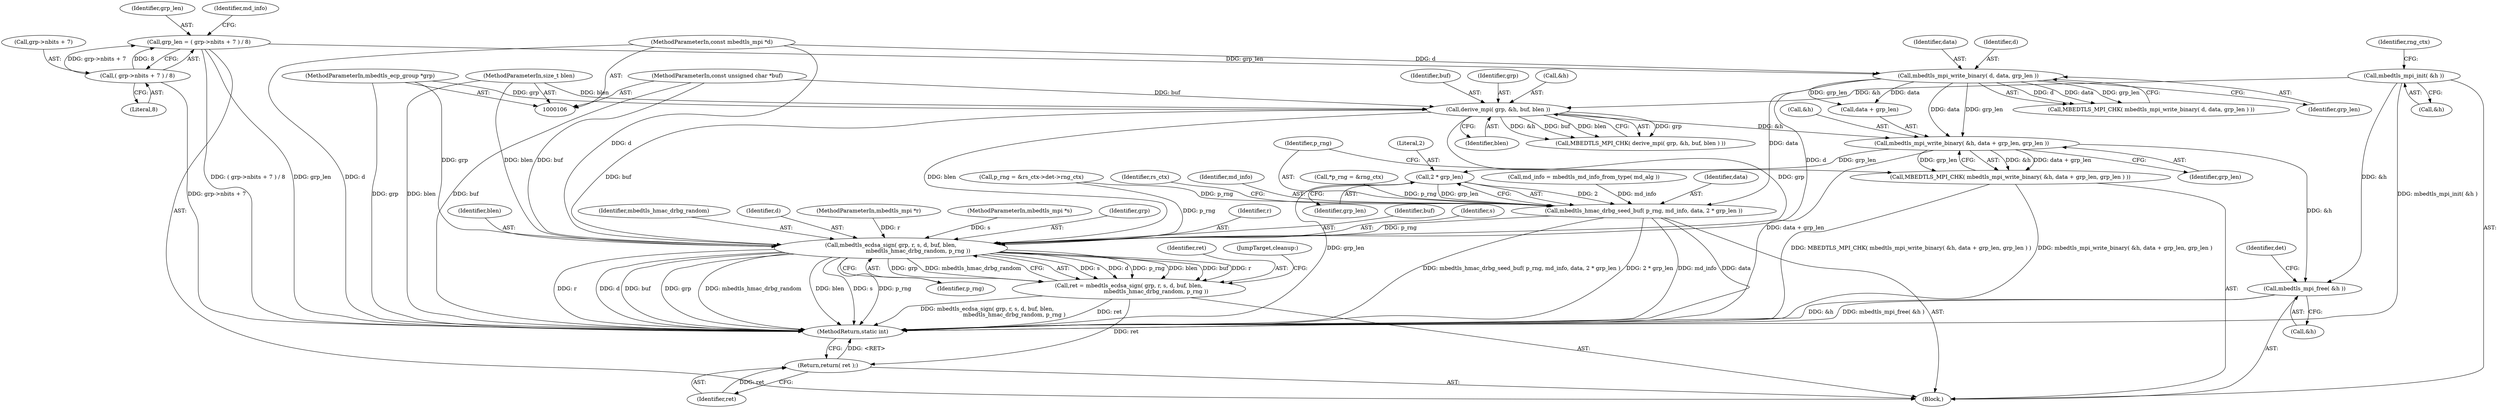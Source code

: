 digraph "0_mbedtls_33f66ba6fd234114aa37f0209dac031bb2870a9b@API" {
"1000196" [label="(Call,mbedtls_mpi_write_binary( &h, data + grp_len, grp_len ))"];
"1000189" [label="(Call,derive_mpi( grp, &h, buf, blen ))"];
"1000107" [label="(MethodParameterIn,mbedtls_ecp_group *grp)"];
"1000147" [label="(Call,mbedtls_mpi_init( &h ))"];
"1000111" [label="(MethodParameterIn,const unsigned char *buf)"];
"1000112" [label="(MethodParameterIn,size_t blen)"];
"1000184" [label="(Call,mbedtls_mpi_write_binary( d, data, grp_len ))"];
"1000110" [label="(MethodParameterIn,const mbedtls_mpi *d)"];
"1000127" [label="(Call,grp_len = ( grp->nbits + 7 ) / 8)"];
"1000129" [label="(Call,( grp->nbits + 7 ) / 8)"];
"1000195" [label="(Call,MBEDTLS_MPI_CHK( mbedtls_mpi_write_binary( &h, data + grp_len, grp_len ) ))"];
"1000207" [label="(Call,2 * grp_len)"];
"1000203" [label="(Call,mbedtls_hmac_drbg_seed_buf( p_rng, md_info, data, 2 * grp_len ))"];
"1000230" [label="(Call,mbedtls_ecdsa_sign( grp, r, s, d, buf, blen,\n                               mbedtls_hmac_drbg_random, p_rng ))"];
"1000228" [label="(Call,ret = mbedtls_ecdsa_sign( grp, r, s, d, buf, blen,\n                               mbedtls_hmac_drbg_random, p_rng ))"];
"1000248" [label="(Return,return( ret );)"];
"1000243" [label="(Call,mbedtls_mpi_free( &h ))"];
"1000187" [label="(Identifier,grp_len)"];
"1000249" [label="(Identifier,ret)"];
"1000130" [label="(Call,grp->nbits + 7)"];
"1000203" [label="(Call,mbedtls_hmac_drbg_seed_buf( p_rng, md_info, data, 2 * grp_len ))"];
"1000185" [label="(Identifier,d)"];
"1000140" [label="(Call,md_info = mbedtls_md_info_from_type( md_alg ))"];
"1000232" [label="(Identifier,r)"];
"1000209" [label="(Identifier,grp_len)"];
"1000193" [label="(Identifier,buf)"];
"1000183" [label="(Call,MBEDTLS_MPI_CHK( mbedtls_mpi_write_binary( d, data, grp_len ) ))"];
"1000186" [label="(Identifier,data)"];
"1000235" [label="(Identifier,buf)"];
"1000189" [label="(Call,derive_mpi( grp, &h, buf, blen ))"];
"1000233" [label="(Identifier,s)"];
"1000236" [label="(Identifier,blen)"];
"1000237" [label="(Identifier,mbedtls_hmac_drbg_random)"];
"1000234" [label="(Identifier,d)"];
"1000244" [label="(Call,&h)"];
"1000199" [label="(Call,data + grp_len)"];
"1000206" [label="(Identifier,data)"];
"1000197" [label="(Call,&h)"];
"1000247" [label="(Identifier,det)"];
"1000248" [label="(Return,return( ret );)"];
"1000204" [label="(Identifier,p_rng)"];
"1000250" [label="(MethodReturn,static int)"];
"1000147" [label="(Call,mbedtls_mpi_init( &h ))"];
"1000152" [label="(Identifier,rng_ctx)"];
"1000230" [label="(Call,mbedtls_ecdsa_sign( grp, r, s, d, buf, blen,\n                               mbedtls_hmac_drbg_random, p_rng ))"];
"1000166" [label="(Call,p_rng = &rs_ctx->det->rng_ctx)"];
"1000243" [label="(Call,mbedtls_mpi_free( &h ))"];
"1000127" [label="(Call,grp_len = ( grp->nbits + 7 ) / 8)"];
"1000190" [label="(Identifier,grp)"];
"1000194" [label="(Identifier,blen)"];
"1000148" [label="(Call,&h)"];
"1000184" [label="(Call,mbedtls_mpi_write_binary( d, data, grp_len ))"];
"1000111" [label="(MethodParameterIn,const unsigned char *buf)"];
"1000117" [label="(Block,)"];
"1000195" [label="(Call,MBEDTLS_MPI_CHK( mbedtls_mpi_write_binary( &h, data + grp_len, grp_len ) ))"];
"1000135" [label="(Literal,8)"];
"1000196" [label="(Call,mbedtls_mpi_write_binary( &h, data + grp_len, grp_len ))"];
"1000108" [label="(MethodParameterIn,mbedtls_mpi *r)"];
"1000208" [label="(Literal,2)"];
"1000109" [label="(MethodParameterIn,mbedtls_mpi *s)"];
"1000128" [label="(Identifier,grp_len)"];
"1000229" [label="(Identifier,ret)"];
"1000188" [label="(Call,MBEDTLS_MPI_CHK( derive_mpi( grp, &h, buf, blen ) ))"];
"1000112" [label="(MethodParameterIn,size_t blen)"];
"1000238" [label="(Identifier,p_rng)"];
"1000191" [label="(Call,&h)"];
"1000231" [label="(Identifier,grp)"];
"1000213" [label="(Identifier,rs_ctx)"];
"1000207" [label="(Call,2 * grp_len)"];
"1000239" [label="(JumpTarget,cleanup:)"];
"1000110" [label="(MethodParameterIn,const mbedtls_mpi *d)"];
"1000205" [label="(Identifier,md_info)"];
"1000141" [label="(Identifier,md_info)"];
"1000107" [label="(MethodParameterIn,mbedtls_ecp_group *grp)"];
"1000202" [label="(Identifier,grp_len)"];
"1000129" [label="(Call,( grp->nbits + 7 ) / 8)"];
"1000121" [label="(Call,*p_rng = &rng_ctx)"];
"1000228" [label="(Call,ret = mbedtls_ecdsa_sign( grp, r, s, d, buf, blen,\n                               mbedtls_hmac_drbg_random, p_rng ))"];
"1000196" -> "1000195"  [label="AST: "];
"1000196" -> "1000202"  [label="CFG: "];
"1000197" -> "1000196"  [label="AST: "];
"1000199" -> "1000196"  [label="AST: "];
"1000202" -> "1000196"  [label="AST: "];
"1000195" -> "1000196"  [label="CFG: "];
"1000196" -> "1000250"  [label="DDG: data + grp_len"];
"1000196" -> "1000195"  [label="DDG: &h"];
"1000196" -> "1000195"  [label="DDG: data + grp_len"];
"1000196" -> "1000195"  [label="DDG: grp_len"];
"1000189" -> "1000196"  [label="DDG: &h"];
"1000184" -> "1000196"  [label="DDG: data"];
"1000184" -> "1000196"  [label="DDG: grp_len"];
"1000196" -> "1000207"  [label="DDG: grp_len"];
"1000196" -> "1000243"  [label="DDG: &h"];
"1000189" -> "1000188"  [label="AST: "];
"1000189" -> "1000194"  [label="CFG: "];
"1000190" -> "1000189"  [label="AST: "];
"1000191" -> "1000189"  [label="AST: "];
"1000193" -> "1000189"  [label="AST: "];
"1000194" -> "1000189"  [label="AST: "];
"1000188" -> "1000189"  [label="CFG: "];
"1000189" -> "1000188"  [label="DDG: grp"];
"1000189" -> "1000188"  [label="DDG: &h"];
"1000189" -> "1000188"  [label="DDG: buf"];
"1000189" -> "1000188"  [label="DDG: blen"];
"1000107" -> "1000189"  [label="DDG: grp"];
"1000147" -> "1000189"  [label="DDG: &h"];
"1000111" -> "1000189"  [label="DDG: buf"];
"1000112" -> "1000189"  [label="DDG: blen"];
"1000189" -> "1000230"  [label="DDG: grp"];
"1000189" -> "1000230"  [label="DDG: buf"];
"1000189" -> "1000230"  [label="DDG: blen"];
"1000107" -> "1000106"  [label="AST: "];
"1000107" -> "1000250"  [label="DDG: grp"];
"1000107" -> "1000230"  [label="DDG: grp"];
"1000147" -> "1000117"  [label="AST: "];
"1000147" -> "1000148"  [label="CFG: "];
"1000148" -> "1000147"  [label="AST: "];
"1000152" -> "1000147"  [label="CFG: "];
"1000147" -> "1000250"  [label="DDG: mbedtls_mpi_init( &h )"];
"1000147" -> "1000243"  [label="DDG: &h"];
"1000111" -> "1000106"  [label="AST: "];
"1000111" -> "1000250"  [label="DDG: buf"];
"1000111" -> "1000230"  [label="DDG: buf"];
"1000112" -> "1000106"  [label="AST: "];
"1000112" -> "1000250"  [label="DDG: blen"];
"1000112" -> "1000230"  [label="DDG: blen"];
"1000184" -> "1000183"  [label="AST: "];
"1000184" -> "1000187"  [label="CFG: "];
"1000185" -> "1000184"  [label="AST: "];
"1000186" -> "1000184"  [label="AST: "];
"1000187" -> "1000184"  [label="AST: "];
"1000183" -> "1000184"  [label="CFG: "];
"1000184" -> "1000183"  [label="DDG: d"];
"1000184" -> "1000183"  [label="DDG: data"];
"1000184" -> "1000183"  [label="DDG: grp_len"];
"1000110" -> "1000184"  [label="DDG: d"];
"1000127" -> "1000184"  [label="DDG: grp_len"];
"1000184" -> "1000199"  [label="DDG: data"];
"1000184" -> "1000199"  [label="DDG: grp_len"];
"1000184" -> "1000203"  [label="DDG: data"];
"1000184" -> "1000230"  [label="DDG: d"];
"1000110" -> "1000106"  [label="AST: "];
"1000110" -> "1000250"  [label="DDG: d"];
"1000110" -> "1000230"  [label="DDG: d"];
"1000127" -> "1000117"  [label="AST: "];
"1000127" -> "1000129"  [label="CFG: "];
"1000128" -> "1000127"  [label="AST: "];
"1000129" -> "1000127"  [label="AST: "];
"1000141" -> "1000127"  [label="CFG: "];
"1000127" -> "1000250"  [label="DDG: ( grp->nbits + 7 ) / 8"];
"1000127" -> "1000250"  [label="DDG: grp_len"];
"1000129" -> "1000127"  [label="DDG: grp->nbits + 7"];
"1000129" -> "1000127"  [label="DDG: 8"];
"1000129" -> "1000135"  [label="CFG: "];
"1000130" -> "1000129"  [label="AST: "];
"1000135" -> "1000129"  [label="AST: "];
"1000129" -> "1000250"  [label="DDG: grp->nbits + 7"];
"1000195" -> "1000117"  [label="AST: "];
"1000204" -> "1000195"  [label="CFG: "];
"1000195" -> "1000250"  [label="DDG: MBEDTLS_MPI_CHK( mbedtls_mpi_write_binary( &h, data + grp_len, grp_len ) )"];
"1000195" -> "1000250"  [label="DDG: mbedtls_mpi_write_binary( &h, data + grp_len, grp_len )"];
"1000207" -> "1000203"  [label="AST: "];
"1000207" -> "1000209"  [label="CFG: "];
"1000208" -> "1000207"  [label="AST: "];
"1000209" -> "1000207"  [label="AST: "];
"1000203" -> "1000207"  [label="CFG: "];
"1000207" -> "1000250"  [label="DDG: grp_len"];
"1000207" -> "1000203"  [label="DDG: 2"];
"1000207" -> "1000203"  [label="DDG: grp_len"];
"1000203" -> "1000117"  [label="AST: "];
"1000204" -> "1000203"  [label="AST: "];
"1000205" -> "1000203"  [label="AST: "];
"1000206" -> "1000203"  [label="AST: "];
"1000213" -> "1000203"  [label="CFG: "];
"1000203" -> "1000250"  [label="DDG: md_info"];
"1000203" -> "1000250"  [label="DDG: data"];
"1000203" -> "1000250"  [label="DDG: mbedtls_hmac_drbg_seed_buf( p_rng, md_info, data, 2 * grp_len )"];
"1000203" -> "1000250"  [label="DDG: 2 * grp_len"];
"1000166" -> "1000203"  [label="DDG: p_rng"];
"1000121" -> "1000203"  [label="DDG: p_rng"];
"1000140" -> "1000203"  [label="DDG: md_info"];
"1000203" -> "1000230"  [label="DDG: p_rng"];
"1000230" -> "1000228"  [label="AST: "];
"1000230" -> "1000238"  [label="CFG: "];
"1000231" -> "1000230"  [label="AST: "];
"1000232" -> "1000230"  [label="AST: "];
"1000233" -> "1000230"  [label="AST: "];
"1000234" -> "1000230"  [label="AST: "];
"1000235" -> "1000230"  [label="AST: "];
"1000236" -> "1000230"  [label="AST: "];
"1000237" -> "1000230"  [label="AST: "];
"1000238" -> "1000230"  [label="AST: "];
"1000228" -> "1000230"  [label="CFG: "];
"1000230" -> "1000250"  [label="DDG: buf"];
"1000230" -> "1000250"  [label="DDG: grp"];
"1000230" -> "1000250"  [label="DDG: mbedtls_hmac_drbg_random"];
"1000230" -> "1000250"  [label="DDG: blen"];
"1000230" -> "1000250"  [label="DDG: s"];
"1000230" -> "1000250"  [label="DDG: p_rng"];
"1000230" -> "1000250"  [label="DDG: r"];
"1000230" -> "1000250"  [label="DDG: d"];
"1000230" -> "1000228"  [label="DDG: s"];
"1000230" -> "1000228"  [label="DDG: d"];
"1000230" -> "1000228"  [label="DDG: p_rng"];
"1000230" -> "1000228"  [label="DDG: blen"];
"1000230" -> "1000228"  [label="DDG: buf"];
"1000230" -> "1000228"  [label="DDG: r"];
"1000230" -> "1000228"  [label="DDG: grp"];
"1000230" -> "1000228"  [label="DDG: mbedtls_hmac_drbg_random"];
"1000108" -> "1000230"  [label="DDG: r"];
"1000109" -> "1000230"  [label="DDG: s"];
"1000166" -> "1000230"  [label="DDG: p_rng"];
"1000228" -> "1000117"  [label="AST: "];
"1000229" -> "1000228"  [label="AST: "];
"1000239" -> "1000228"  [label="CFG: "];
"1000228" -> "1000250"  [label="DDG: ret"];
"1000228" -> "1000250"  [label="DDG: mbedtls_ecdsa_sign( grp, r, s, d, buf, blen,\n                               mbedtls_hmac_drbg_random, p_rng )"];
"1000228" -> "1000248"  [label="DDG: ret"];
"1000248" -> "1000117"  [label="AST: "];
"1000248" -> "1000249"  [label="CFG: "];
"1000249" -> "1000248"  [label="AST: "];
"1000250" -> "1000248"  [label="CFG: "];
"1000248" -> "1000250"  [label="DDG: <RET>"];
"1000249" -> "1000248"  [label="DDG: ret"];
"1000243" -> "1000117"  [label="AST: "];
"1000243" -> "1000244"  [label="CFG: "];
"1000244" -> "1000243"  [label="AST: "];
"1000247" -> "1000243"  [label="CFG: "];
"1000243" -> "1000250"  [label="DDG: &h"];
"1000243" -> "1000250"  [label="DDG: mbedtls_mpi_free( &h )"];
}
